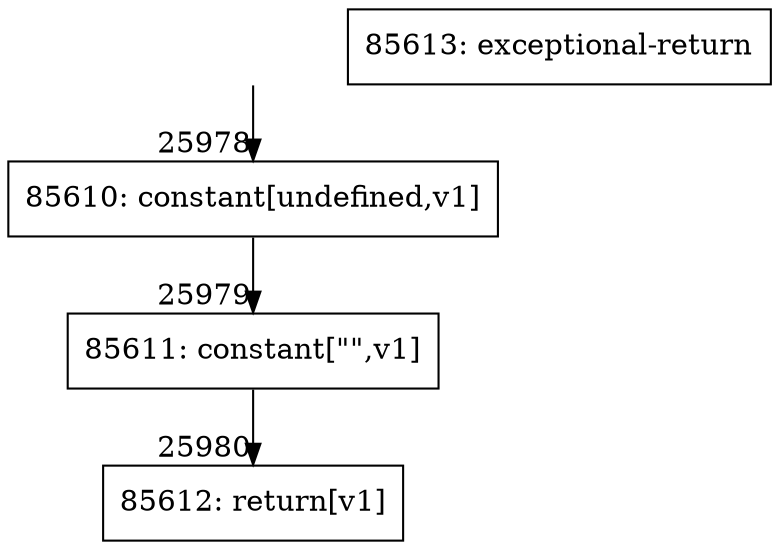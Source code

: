 digraph {
rankdir="TD"
BB_entry2282[shape=none,label=""];
BB_entry2282 -> BB25978 [tailport=s, headport=n, headlabel="    25978"]
BB25978 [shape=record label="{85610: constant[undefined,v1]}" ] 
BB25978 -> BB25979 [tailport=s, headport=n, headlabel="      25979"]
BB25979 [shape=record label="{85611: constant[\"\",v1]}" ] 
BB25979 -> BB25980 [tailport=s, headport=n, headlabel="      25980"]
BB25980 [shape=record label="{85612: return[v1]}" ] 
BB25981 [shape=record label="{85613: exceptional-return}" ] 
//#$~ 47563
}
